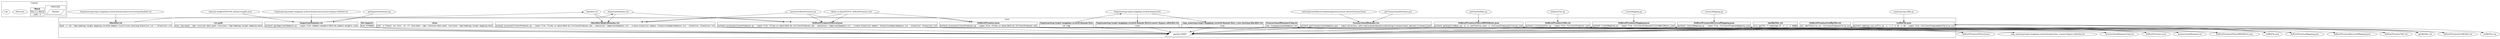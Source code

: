digraph  {
	subgraph cluster_s1 {
		ID = "cluster_s1";
		subgraph cluster_s0 {
			ID = "cluster_s0";
			label="PIPELINE";
			n53[label="Pipeline",shape="parallelogram"];
			
		}label="Legend";
		n54[label=<<table border="0" cellborder="1" cellspacing="0"><tr><td><b>Block</b></td></tr><tr><td>This is a Block</td></tr><tr><td><font face="Courier New, Courier, monospace">code -h</font></td></tr></table>>,shape="plain"];
		n52[label="Directory",shape="septagon"];
		n51[label="File",shape="oval"];
		
	}subgraph cluster_s0 {
		ID = "cluster_s0";
		label="main";
		n11[label=<<table border="0" cellborder="1" cellspacing="0"><tr><td><b>/blacklist.txt</b></td></tr><tr><td><font face="Courier New, Courier, monospace">bash -c cat /tmp/nametag-target-mapping-curated-domain-lists/cross-hosting-blacklist.txt &gt; /blacklist.txt</font></td></tr></table>>,shape="plain"];
		n6[label=<<table border="0" cellborder="1" cellspacing="0"><tr><td><b>/blacklistAdeptsDomains.txt</b></td></tr><tr><td><font face="Courier New, Courier, monospace">python3 processFulltextPremises.py --input-file /firmy-cz-data/2019-01_fulltextPremises.xml --whitelist /importantDomains.txt --create-blacklist-adepts /blacklistAdeptsDomains.txt --blacklist /blacklist.txt</font></td></tr></table>>,shape="plain"];
		n4[label=<<table border="0" cellborder="1" cellspacing="0"><tr><td><b>/fulltextPremises.json</b></td></tr><tr><td><font face="Courier New, Courier, monospace">python3 processFulltextPremises.py --input-file /firmy-cz-data/2019-01_fulltextPremises.xml</font></td></tr></table>>,shape="plain"];
		n15[label=<<table border="0" cellborder="1" cellspacing="0"><tr><td><b>/fulltextPremisesFiltered.json</b></td></tr><tr><td><font face="Courier New, Courier, monospace">python3 processFulltextPremises.py --input-file /firmy-cz-data/2019-01_fulltextPremises.xml --whitelist /importantDomains.txt --create-blacklist-adepts /blacklistAdeptsDomains.txt --blacklist /blacklist.txt</font></td></tr></table>>,shape="plain"];
		n2[label=<<table border="0" cellborder="1" cellspacing="0"><tr><td><b>/fulltextPremisesFilteredWithRoots.json</b></td></tr><tr><td><font face="Courier New, Courier, monospace">python3 getOrgTitleRoot.py -d -s /suffixFile.json -j /fulltextPremisesFiltered.json</font></td></tr></table>>,shape="plain"];
		n8[label=<<table border="0" cellborder="1" cellspacing="0"><tr><td><b>/fulltextPremisesGetffqTitle.txt</b></td></tr><tr><td><font face="Courier New, Courier, monospace">cat /getffqTitle_txt /fulltextPremisesTitle.txt</font></td></tr></table>>,shape="plain"];
		n9[label=<<table border="0" cellborder="1" cellspacing="0"><tr><td><b>/fulltextPremisesMapping.json</b></td></tr><tr><td><font face="Courier New, Courier, monospace">python3 createMapping.py --input-file /fulltextPremisesFilteredWithRoots.json</font></td></tr></table>>,shape="plain"];
		n16[label=<<table border="0" cellborder="1" cellspacing="0"><tr><td><b>/fulltextPremisesReversedMapping.json</b></td></tr><tr><td><font face="Courier New, Courier, monospace">python3 reverseMapping.py --input-file /fulltextPremisesMapping.json</font></td></tr></table>>,shape="plain"];
		n3[label=<<table border="0" cellborder="1" cellspacing="0"><tr><td><b>/fulltextPremisesTitle.txt</b></td></tr><tr><td><font face="Courier New, Courier, monospace">python3 titleJson2Txt.py --input-file /fulltextPremises.json</font></td></tr></table>>,shape="plain"];
		n12[label=<<table border="0" cellborder="1" cellspacing="0"><tr><td><b>/getffqTitle_txt</b></td></tr><tr><td><font face="Courier New, Courier, monospace">scli getffq -f nametag0_if -c -v -s 10000</font></td></tr></table>>,shape="plain"];
		n19[label=<<table border="0" cellborder="1" cellspacing="0"><tr><td><b>/importantDomains.txt</b></td></tr><tr><td><font face="Courier New, Courier, monospace">python3 getImportantDomains.py --input-file /domain-weights/2019-04_domain-weights.json</font></td></tr></table>>,shape="plain"];
		n17[label=<<table border="0" cellborder="1" cellspacing="0"><tr><td><b>/suffixFile.json</b></td></tr><tr><td><font face="Courier New, Courier, monospace">python3 nametag-org-suffix.py -j -l 2 -n 20 -c 30 --input-file /fulltextPremisesGetffqTitle.txt</font></td></tr></table>>,shape="plain"];
		n20[label=<<table border="0" cellborder="1" cellspacing="0"><tr><td><b>/tmp/nametag-target-mapping-curated-domain-lists</b></td></tr><tr><td><font face="Courier New, Courier, monospace">cd /tmp</font></td></tr></table>>,shape="plain"];
		n18[label=<<table border="0" cellborder="1" cellspacing="0"><tr><td><b>/tmp/nametag-target-mapping-curated-domain-lists/scanner-bypass-whitelist.txt</b></td></tr><tr><td><font face="Courier New, Courier, monospace">true</font></td></tr></table>>,shape="plain"];
		n14[label=<<table border="0" cellborder="1" cellspacing="0"><tr><td><b>/transactionalDomains.txt</b></td></tr><tr><td><font face="Courier New, Courier, monospace">python2 getTransactionalDomains.py2 --input-directory /mfs/replicated/datasets/phishing/transactional_dataset/transactional</font></td></tr></table>>,shape="plain"];
		n10[label=<<table border="0" cellborder="1" cellspacing="0"><tr><td><b>/transactionalDomainsUniq.txt</b></td></tr><tr><td><font face="Courier New, Courier, monospace">cat /transactionalDomains.txt</font></td></tr></table>>,shape="plain"];
		n13[label=<<table border="0" cellborder="1" cellspacing="0"><tr><td><b>_tmp_nametag-target-mapping-curated-domain-lists_cross-hosting-blacklist.txt</b></td></tr><tr><td><font face="Courier New, Courier, monospace">true</font></td></tr></table>>,shape="plain"];
		n7[label=<<table border="0" cellborder="1" cellspacing="0"><tr><td><b>clean</b></td></tr><tr><td><font face="Courier New, Courier, monospace">echo -e Please run this: rm -rf /bin/bash ./get-revision-data-path /versions /tmp/nametag-target-mapping-data</font></td></tr></table>>,shape="plain"];
		n5[label=<<table border="0" cellborder="1" cellspacing="0"><tr><td><b>list-imports</b></td></tr><tr><td><font face="Courier New, Courier, monospace">echo PYTHON3</font></td></tr></table>>,shape="plain"];
		n21[label=<<table border="0" cellborder="1" cellspacing="0"><tr><td><b>rev-path</b></td></tr><tr><td><font face="Courier New, Courier, monospace">echo /bin/bash ./get-revision-data-path /versions /tmp/nametag-target-mapping-data</font></td></tr></table>>,shape="plain"];
		n1[label="pipeline:MAIN",shape="parallelogram"];
		
	}
	n42[label="/blacklist.txt",shape="oval"];
	n29[label="/domain-weights/2019-04_domain-weights.json",shape="oval"];
	n33[label="/firmy-cz-data/2019-01_fulltextPremises.xml",shape="oval"];
	n37[label="/fulltextPremises.json",shape="oval"];
	n31[label="/fulltextPremisesFiltered.json",shape="oval"];
	n32[label="/fulltextPremisesFilteredWithRoots.json",shape="oval"];
	n43[label="/fulltextPremisesGetffqTitle.txt",shape="oval"];
	n23[label="/fulltextPremisesMapping.json",shape="oval"];
	n49[label="/fulltextPremisesReversedMapping.json",shape="oval"];
	n30[label="/fulltextPremisesTitle.txt",shape="oval"];
	n47[label="/getffqTitle_txt",shape="oval"];
	n46[label="/importantDomains.txt",shape="oval"];
	n24[label="/mfs/replicated/datasets/phishing/transactional_dataset/transactional",shape="oval"];
	n45[label="/suffixFile.json",shape="oval"];
	n28[label="/suffixFile.svg",shape="oval"];
	n38[label="/tmp/nametag-target-mapping-curated-domain-lists",shape="oval"];
	n34[label="/tmp/nametag-target-mapping-curated-domain-lists/cross-hosting-blacklist.txt",shape="oval"];
	n36[label="/tmp/nametag-target-mapping-curated-domain-lists/scanner-bypass-whitelist.txt",shape="oval"];
	n48[label="/transactionalDomains.txt",shape="oval"];
	n25[label="/transactionalDomainsUniq.txt",shape="oval"];
	n35[label="_tmp_nametag-target-mapping-curated-domain-lists_scanner-bypass-whitelist.txt",shape="oval"];
	n44[label="createMapping.py",shape="oval"];
	n27[label="getImportantDomains.py",shape="oval"];
	n40[label="getOrgTitleRoot.py",shape="oval"];
	n39[label="getTransactionalDomains.py2",shape="oval"];
	n50[label="nametag-org-suffix.py",shape="oval"];
	n41[label="processFulltextPremises.py",shape="oval"];
	n26[label="reverseMapping.py",shape="oval"];
	n22[label="titleJson2Txt.py",shape="oval"];
	n11->n1;
	n11->n42;
	n6->n31;
	n6->n1;
	n4->n25;
	n4->n1;
	n15->n31;
	n15->n1;
	n2->n32;
	n2->n1;
	n8->n1;
	n8->n43;
	n9->n1;
	n9->n23;
	n16->n49;
	n16->n1;
	n3->n30;
	n3->n1;
	n12->n1;
	n12->n47;
	n19->n1;
	n19->n46;
	n17->n1;
	n17->n45;
	n17->n28;
	n20->n38;
	n20->n1;
	n18->n35;
	n18->n1;
	n14->n1;
	n14->n48;
	n10->n25;
	n10->n1;
	n13->n1;
	n13->n37;
	n7->n1;
	n5->n1;
	n21->n1;
	n42->n15;
	n42->n6;
	n29->n19;
	n33->n15;
	n33->n4;
	n33->n6;
	n37->n3;
	n31->n2;
	n32->n9;
	n43->n17;
	n23->n16;
	n30->n8;
	n47->n8;
	n46->n15;
	n46->n6;
	n24->n14;
	n45->n2;
	n38->n18;
	n38->n13;
	n34->n11;
	n36->n19;
	n48->n10;
	n44->n9;
	n27->n19;
	n40->n2;
	n39->n14;
	n50->n17;
	n41->n15;
	n41->n4;
	n41->n6;
	n26->n16;
	n22->n3;
	
}